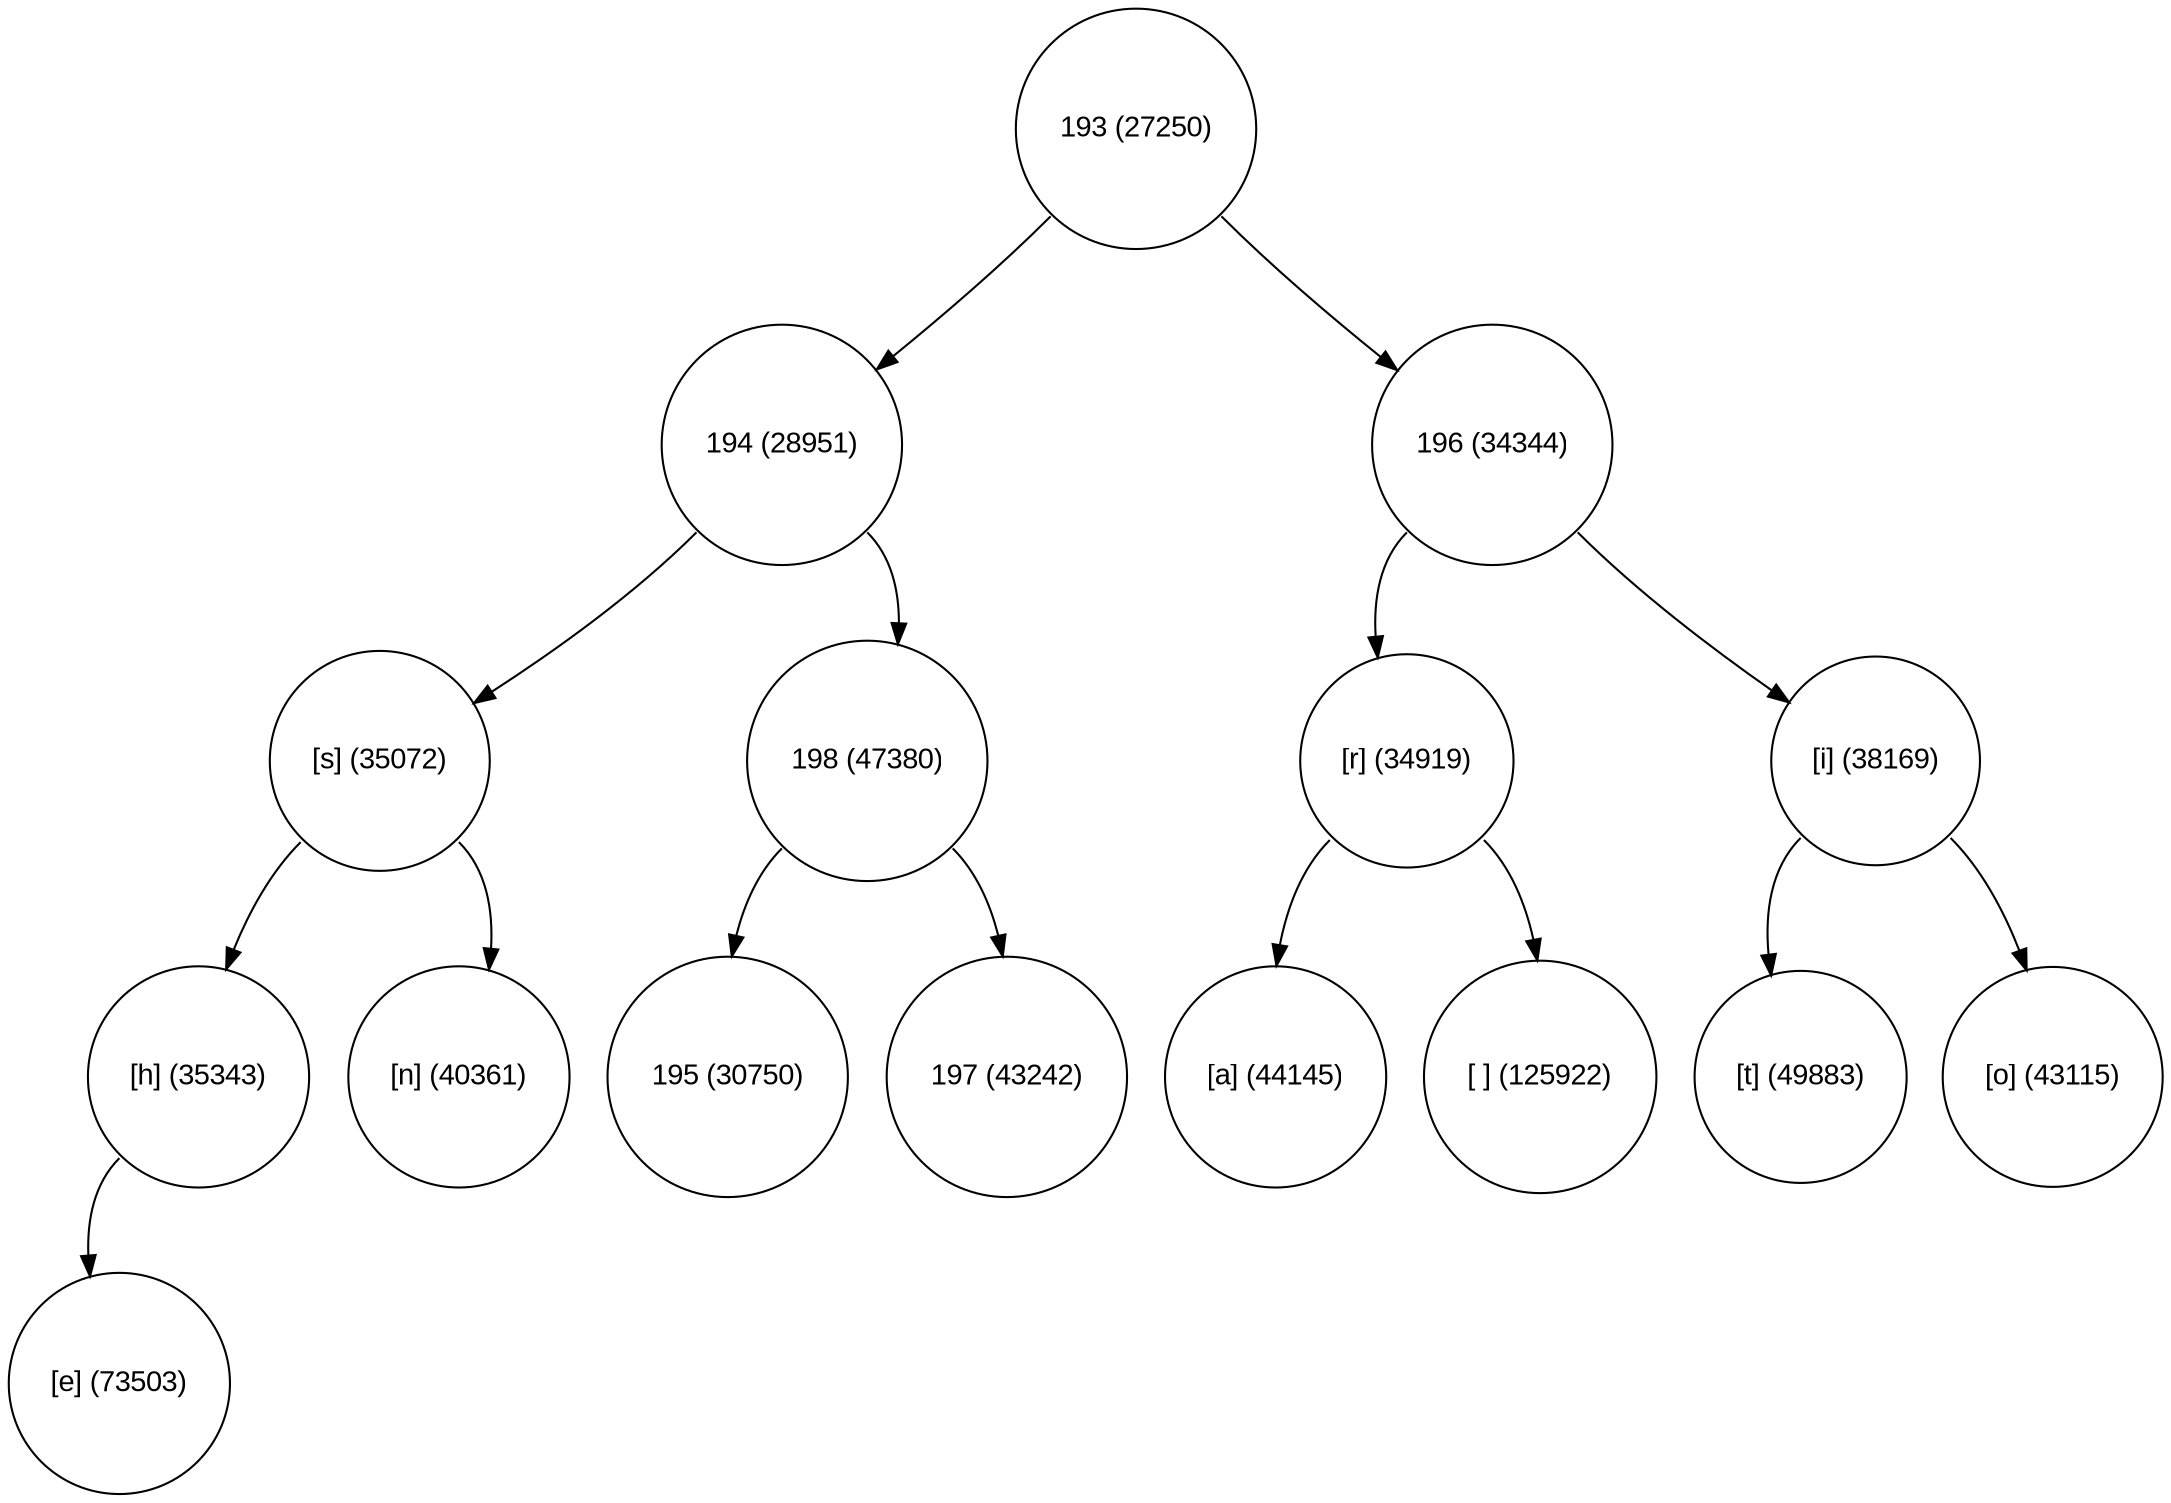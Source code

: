 digraph move_down {
	node [fontname="Arial", shape="circle", width=0.5]; 

	0 [label = "193 (27250)"];
	0:sw -> 1;
	1 [label = "194 (28951)"];
	1:sw -> 3;
	3 [label = "[s] (35072)"];
	3:sw -> 7;
	7 [label = "[h] (35343)"];
	7:sw -> 15;
	15 [label = "[e] (73503)"];
	3:se -> 8;
	8 [label = "[n] (40361)"];
	1:se -> 4;
	4 [label = "198 (47380)"];
	4:sw -> 9;
	9 [label = "195 (30750)"];
	4:se -> 10;
	10 [label = "197 (43242)"];
	0:se -> 2;
	2 [label = "196 (34344)"];
	2:sw -> 5;
	5 [label = "[r] (34919)"];
	5:sw -> 11;
	11 [label = "[a] (44145)"];
	5:se -> 12;
	12 [label = "[ ] (125922)"];
	2:se -> 6;
	6 [label = "[i] (38169)"];
	6:sw -> 13;
	13 [label = "[t] (49883)"];
	6:se -> 14;
	14 [label = "[o] (43115)"];
}
